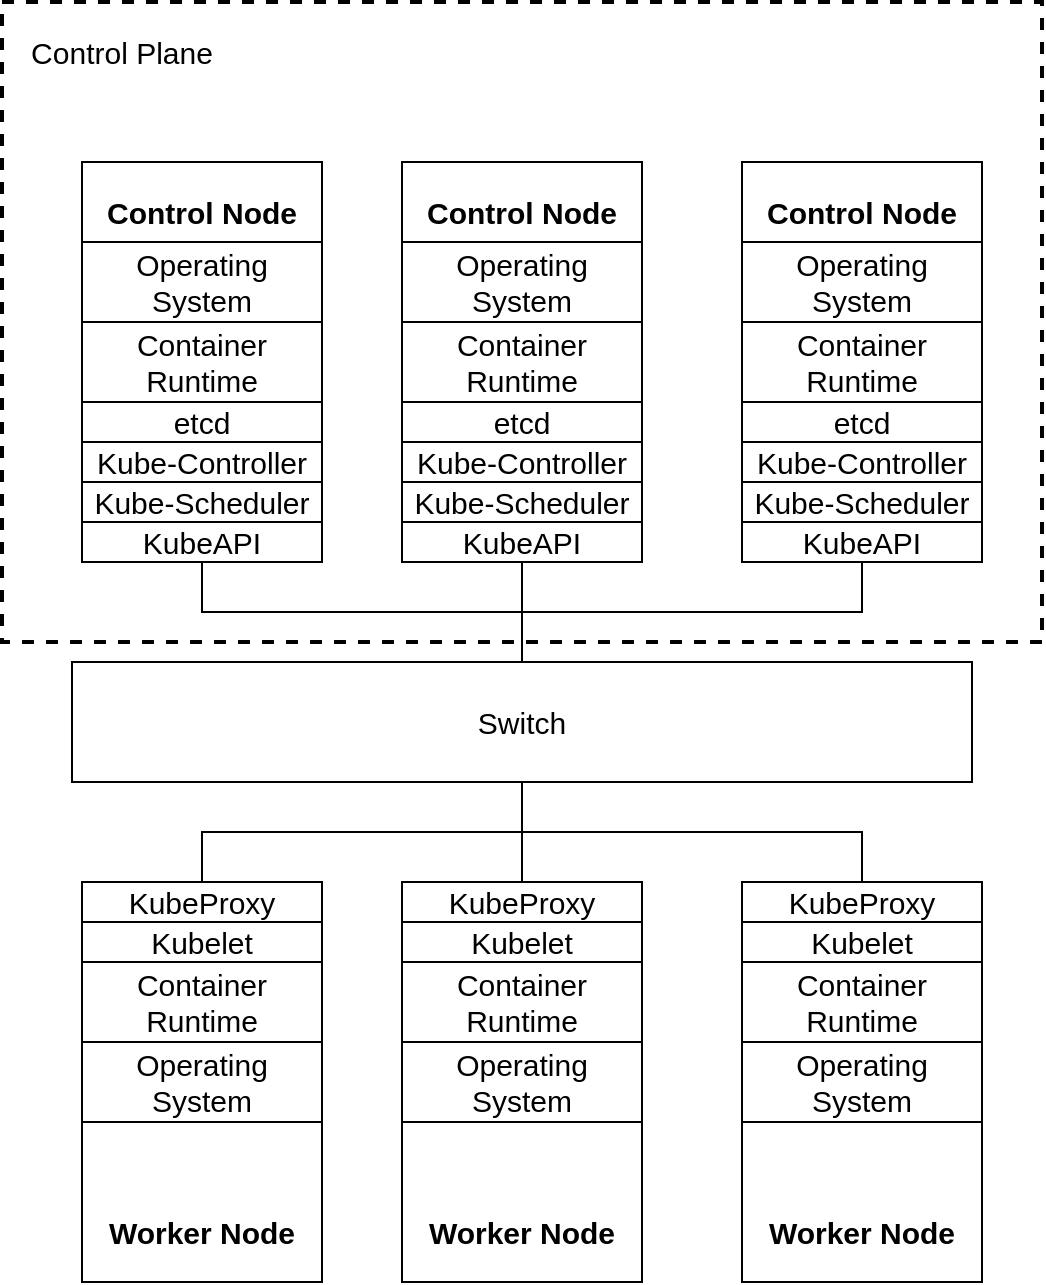 <mxfile version="16.1.0" type="device"><diagram id="gmMbsnO02W2HgdbxkYqL" name="Page-1"><mxGraphModel dx="2889" dy="1105" grid="1" gridSize="10" guides="1" tooltips="1" connect="1" arrows="1" fold="1" page="1" pageScale="1" pageWidth="827" pageHeight="1169" math="0" shadow="0"><root><mxCell id="0"/><mxCell id="1" parent="0"/><mxCell id="DTO6wKZc4Bj4OnTumC6Z-7" value="" style="rounded=0;whiteSpace=wrap;html=1;fillColor=none;dashed=1;strokeColor=#000000;strokeWidth=2;" vertex="1" parent="1"><mxGeometry y="240" width="520" height="320" as="geometry"/></mxCell><mxCell id="DTO6wKZc4Bj4OnTumC6Z-30" value="" style="edgeStyle=orthogonalEdgeStyle;rounded=0;orthogonalLoop=1;jettySize=auto;html=1;fontSize=15;endArrow=none;endFill=0;" edge="1" parent="1" source="DTO6wKZc4Bj4OnTumC6Z-1" target="DTO6wKZc4Bj4OnTumC6Z-16"><mxGeometry relative="1" as="geometry"/></mxCell><mxCell id="DTO6wKZc4Bj4OnTumC6Z-1" value="" style="rounded=0;whiteSpace=wrap;html=1;fillColor=none;" vertex="1" parent="1"><mxGeometry x="40" y="320" width="120" height="200" as="geometry"/></mxCell><mxCell id="DTO6wKZc4Bj4OnTumC6Z-27" value="" style="edgeStyle=orthogonalEdgeStyle;rounded=0;orthogonalLoop=1;jettySize=auto;html=1;fontSize=15;endArrow=none;endFill=0;" edge="1" parent="1" source="DTO6wKZc4Bj4OnTumC6Z-2" target="DTO6wKZc4Bj4OnTumC6Z-16"><mxGeometry relative="1" as="geometry"/></mxCell><mxCell id="DTO6wKZc4Bj4OnTumC6Z-2" value="" style="rounded=0;whiteSpace=wrap;html=1;fillColor=none;" vertex="1" parent="1"><mxGeometry x="200" y="320" width="120" height="200" as="geometry"/></mxCell><mxCell id="DTO6wKZc4Bj4OnTumC6Z-31" value="" style="edgeStyle=orthogonalEdgeStyle;rounded=0;orthogonalLoop=1;jettySize=auto;html=1;fontSize=15;endArrow=none;endFill=0;" edge="1" parent="1" source="DTO6wKZc4Bj4OnTumC6Z-3" target="DTO6wKZc4Bj4OnTumC6Z-16"><mxGeometry relative="1" as="geometry"/></mxCell><mxCell id="DTO6wKZc4Bj4OnTumC6Z-3" value="" style="rounded=0;whiteSpace=wrap;html=1;fillColor=none;" vertex="1" parent="1"><mxGeometry x="370" y="320" width="120" height="200" as="geometry"/></mxCell><mxCell id="DTO6wKZc4Bj4OnTumC6Z-28" value="" style="edgeStyle=orthogonalEdgeStyle;rounded=0;orthogonalLoop=1;jettySize=auto;html=1;fontSize=15;endArrow=none;endFill=0;" edge="1" parent="1" source="DTO6wKZc4Bj4OnTumC6Z-4" target="DTO6wKZc4Bj4OnTumC6Z-16"><mxGeometry relative="1" as="geometry"/></mxCell><mxCell id="DTO6wKZc4Bj4OnTumC6Z-4" value="" style="rounded=0;whiteSpace=wrap;html=1;fillColor=none;" vertex="1" parent="1"><mxGeometry x="40" y="680" width="120" height="200" as="geometry"/></mxCell><mxCell id="DTO6wKZc4Bj4OnTumC6Z-26" value="" style="edgeStyle=orthogonalEdgeStyle;rounded=0;orthogonalLoop=1;jettySize=auto;html=1;fontSize=15;endArrow=none;endFill=0;" edge="1" parent="1" source="DTO6wKZc4Bj4OnTumC6Z-5" target="DTO6wKZc4Bj4OnTumC6Z-16"><mxGeometry relative="1" as="geometry"/></mxCell><mxCell id="DTO6wKZc4Bj4OnTumC6Z-5" value="" style="rounded=0;whiteSpace=wrap;html=1;fillColor=none;" vertex="1" parent="1"><mxGeometry x="200" y="680" width="120" height="200" as="geometry"/></mxCell><mxCell id="DTO6wKZc4Bj4OnTumC6Z-29" value="" style="edgeStyle=orthogonalEdgeStyle;rounded=0;orthogonalLoop=1;jettySize=auto;html=1;fontSize=15;endArrow=none;endFill=0;" edge="1" parent="1" source="DTO6wKZc4Bj4OnTumC6Z-6" target="DTO6wKZc4Bj4OnTumC6Z-16"><mxGeometry relative="1" as="geometry"/></mxCell><mxCell id="DTO6wKZc4Bj4OnTumC6Z-6" value="" style="rounded=0;whiteSpace=wrap;html=1;fillColor=none;" vertex="1" parent="1"><mxGeometry x="370" y="680" width="120" height="200" as="geometry"/></mxCell><mxCell id="DTO6wKZc4Bj4OnTumC6Z-8" value="&lt;font style=&quot;font-size: 15px&quot;&gt;Control Plane&lt;/font&gt;" style="text;html=1;strokeColor=none;fillColor=none;align=center;verticalAlign=middle;whiteSpace=wrap;rounded=0;dashed=1;" vertex="1" parent="1"><mxGeometry x="10" y="250" width="100" height="30" as="geometry"/></mxCell><mxCell id="DTO6wKZc4Bj4OnTumC6Z-9" value="Control Node" style="text;html=1;strokeColor=none;fillColor=none;align=center;verticalAlign=middle;whiteSpace=wrap;rounded=0;dashed=1;fontSize=15;fontStyle=1" vertex="1" parent="1"><mxGeometry x="50" y="330" width="100" height="30" as="geometry"/></mxCell><mxCell id="DTO6wKZc4Bj4OnTumC6Z-10" value="Control Node" style="text;html=1;strokeColor=none;fillColor=none;align=center;verticalAlign=middle;whiteSpace=wrap;rounded=0;dashed=1;fontSize=15;fontStyle=1" vertex="1" parent="1"><mxGeometry x="210" y="330" width="100" height="30" as="geometry"/></mxCell><mxCell id="DTO6wKZc4Bj4OnTumC6Z-11" value="Control Node" style="text;html=1;strokeColor=none;fillColor=none;align=center;verticalAlign=middle;whiteSpace=wrap;rounded=0;dashed=1;fontSize=15;fontStyle=1" vertex="1" parent="1"><mxGeometry x="380" y="330" width="100" height="30" as="geometry"/></mxCell><mxCell id="DTO6wKZc4Bj4OnTumC6Z-12" value="Worker Node" style="text;html=1;strokeColor=none;fillColor=none;align=center;verticalAlign=middle;whiteSpace=wrap;rounded=0;dashed=1;fontSize=15;fontStyle=1" vertex="1" parent="1"><mxGeometry x="50" y="840" width="100" height="30" as="geometry"/></mxCell><mxCell id="DTO6wKZc4Bj4OnTumC6Z-13" value="Worker Node" style="text;html=1;strokeColor=none;fillColor=none;align=center;verticalAlign=middle;whiteSpace=wrap;rounded=0;dashed=1;fontSize=15;fontStyle=1" vertex="1" parent="1"><mxGeometry x="210" y="840" width="100" height="30" as="geometry"/></mxCell><mxCell id="DTO6wKZc4Bj4OnTumC6Z-14" value="Worker Node" style="text;html=1;strokeColor=none;fillColor=none;align=center;verticalAlign=middle;whiteSpace=wrap;rounded=0;dashed=1;fontSize=15;fontStyle=1" vertex="1" parent="1"><mxGeometry x="380" y="840" width="100" height="30" as="geometry"/></mxCell><mxCell id="DTO6wKZc4Bj4OnTumC6Z-16" value="Switch" style="rounded=0;whiteSpace=wrap;html=1;fontSize=15;strokeColor=#000000;strokeWidth=1;fillColor=none;" vertex="1" parent="1"><mxGeometry x="35" y="570" width="450" height="60" as="geometry"/></mxCell><mxCell id="DTO6wKZc4Bj4OnTumC6Z-32" value="Container Runtime" style="rounded=0;whiteSpace=wrap;html=1;fontSize=15;strokeColor=#000000;strokeWidth=1;fillColor=none;" vertex="1" parent="1"><mxGeometry x="40" y="400" width="120" height="40" as="geometry"/></mxCell><mxCell id="DTO6wKZc4Bj4OnTumC6Z-35" value="Container Runtime" style="rounded=0;whiteSpace=wrap;html=1;fontSize=15;strokeColor=#000000;strokeWidth=1;fillColor=none;" vertex="1" parent="1"><mxGeometry x="40" y="720" width="120" height="40" as="geometry"/></mxCell><mxCell id="DTO6wKZc4Bj4OnTumC6Z-38" value="KubeProxy" style="rounded=0;whiteSpace=wrap;html=1;fontSize=15;strokeColor=#000000;strokeWidth=1;fillColor=none;" vertex="1" parent="1"><mxGeometry x="40" y="680" width="120" height="20" as="geometry"/></mxCell><mxCell id="DTO6wKZc4Bj4OnTumC6Z-39" value="KubeProxy" style="rounded=0;whiteSpace=wrap;html=1;fontSize=15;strokeColor=#000000;strokeWidth=1;fillColor=none;" vertex="1" parent="1"><mxGeometry x="200" y="680" width="120" height="20" as="geometry"/></mxCell><mxCell id="DTO6wKZc4Bj4OnTumC6Z-40" value="KubeProxy" style="rounded=0;whiteSpace=wrap;html=1;fontSize=15;strokeColor=#000000;strokeWidth=1;fillColor=none;" vertex="1" parent="1"><mxGeometry x="370" y="680" width="120" height="20" as="geometry"/></mxCell><mxCell id="DTO6wKZc4Bj4OnTumC6Z-41" value="KubeAPI&lt;span style=&quot;color: rgba(0 , 0 , 0 , 0) ; font-family: monospace ; font-size: 0px&quot;&gt;%3CmxGraphModel%3E%3Croot%3E%3CmxCell%20id%3D%220%22%2F%3E%3CmxCell%20id%3D%221%22%20parent%3D%220%22%2F%3E%3CmxCell%20id%3D%222%22%20value%3D%22KubeProxy%22%20style%3D%22rounded%3D0%3BwhiteSpace%3Dwrap%3Bhtml%3D1%3BfontSize%3D15%3BstrokeColor%3D%23000000%3BstrokeWidth%3D1%3BfillColor%3Dnone%3B%22%20vertex%3D%221%22%20parent%3D%221%22%3E%3CmxGeometry%20x%3D%22370%22%20y%3D%22460%22%20width%3D%22120%22%20height%3D%2260%22%20as%3D%22geometry%22%2F%3E%3C%2FmxCell%3E%3C%2Froot%3E%3C%2FmxGraphModel%3E&lt;/span&gt;" style="rounded=0;whiteSpace=wrap;html=1;fontSize=15;strokeColor=#000000;strokeWidth=1;fillColor=none;" vertex="1" parent="1"><mxGeometry x="40" y="500" width="120" height="20" as="geometry"/></mxCell><mxCell id="DTO6wKZc4Bj4OnTumC6Z-43" value="KubeAPI&lt;span style=&quot;color: rgba(0 , 0 , 0 , 0) ; font-family: monospace ; font-size: 0px&quot;&gt;%3CmxGraphModel%3E%3Croot%3E%3CmxCell%20id%3D%220%22%2F%3E%3CmxCell%20id%3D%221%22%20parent%3D%220%22%2F%3E%3CmxCell%20id%3D%222%22%20value%3D%22KubeProxy%22%20style%3D%22rounded%3D0%3BwhiteSpace%3Dwrap%3Bhtml%3D1%3BfontSize%3D15%3BstrokeColor%3D%23000000%3BstrokeWidth%3D1%3BfillColor%3Dnone%3B%22%20vertex%3D%221%22%20parent%3D%221%22%3E%3CmxGeometry%20x%3D%22370%22%20y%3D%22460%22%20width%3D%22120%22%20height%3D%2260%22%20as%3D%22geometry%22%2F%3E%3C%2FmxCell%3E%3C%2Froot%3E%3C%2FmxGraphModel%3E&lt;/span&gt;" style="rounded=0;whiteSpace=wrap;html=1;fontSize=15;strokeColor=#000000;strokeWidth=1;fillColor=none;" vertex="1" parent="1"><mxGeometry x="200" y="500" width="120" height="20" as="geometry"/></mxCell><mxCell id="DTO6wKZc4Bj4OnTumC6Z-44" value="KubeAPI&lt;span style=&quot;color: rgba(0 , 0 , 0 , 0) ; font-family: monospace ; font-size: 0px&quot;&gt;%3CmxGraphModel%3E%3Croot%3E%3CmxCell%20id%3D%220%22%2F%3E%3CmxCell%20id%3D%221%22%20parent%3D%220%22%2F%3E%3CmxCell%20id%3D%222%22%20value%3D%22KubeProxy%22%20style%3D%22rounded%3D0%3BwhiteSpace%3Dwrap%3Bhtml%3D1%3BfontSize%3D15%3BstrokeColor%3D%23000000%3BstrokeWidth%3D1%3BfillColor%3Dnone%3B%22%20vertex%3D%221%22%20parent%3D%221%22%3E%3CmxGeometry%20x%3D%22370%22%20y%3D%22460%22%20width%3D%22120%22%20height%3D%2260%22%20as%3D%22geometry%22%2F%3E%3C%2FmxCell%3E%3C%2Froot%3E%3C%2FmxGraphModel%3E&lt;/span&gt;" style="rounded=0;whiteSpace=wrap;html=1;fontSize=15;strokeColor=#000000;strokeWidth=1;fillColor=none;" vertex="1" parent="1"><mxGeometry x="370" y="500" width="120" height="20" as="geometry"/></mxCell><mxCell id="DTO6wKZc4Bj4OnTumC6Z-45" value="Kube-Scheduler" style="rounded=0;whiteSpace=wrap;html=1;fontSize=15;strokeColor=#000000;strokeWidth=1;fillColor=none;" vertex="1" parent="1"><mxGeometry x="40" y="480" width="120" height="20" as="geometry"/></mxCell><mxCell id="DTO6wKZc4Bj4OnTumC6Z-46" value="Kube-Scheduler" style="rounded=0;whiteSpace=wrap;html=1;fontSize=15;strokeColor=#000000;strokeWidth=1;fillColor=none;" vertex="1" parent="1"><mxGeometry x="200" y="480" width="120" height="20" as="geometry"/></mxCell><mxCell id="DTO6wKZc4Bj4OnTumC6Z-47" value="Kube-Scheduler" style="rounded=0;whiteSpace=wrap;html=1;fontSize=15;strokeColor=#000000;strokeWidth=1;fillColor=none;" vertex="1" parent="1"><mxGeometry x="370" y="480" width="120" height="20" as="geometry"/></mxCell><mxCell id="DTO6wKZc4Bj4OnTumC6Z-48" value="Kube-Controller&lt;span style=&quot;color: rgba(0 , 0 , 0 , 0) ; font-family: monospace ; font-size: 0px&quot;&gt;%3CmxGraphModel%3E%3Croot%3E%3CmxCell%20id%3D%220%22%2F%3E%3CmxCell%20id%3D%221%22%20parent%3D%220%22%2F%3E%3CmxCell%20id%3D%222%22%20value%3D%22Kube-Scheduler%22%20style%3D%22rounded%3D0%3BwhiteSpace%3Dwrap%3Bhtml%3D1%3BfontSize%3D15%3BstrokeColor%3D%23000000%3BstrokeWidth%3D1%3BfillColor%3Dnone%3B%22%20vertex%3D%221%22%20parent%3D%221%22%3E%3CmxGeometry%20x%3D%22200%22%20y%3D%22440%22%20width%3D%22120%22%20height%3D%2260%22%20as%3D%22geometry%22%2F%3E%3C%2FmxCell%3E%3C%2Froot%3E%3C%2FmxGraphModel%3E&lt;/span&gt;" style="rounded=0;whiteSpace=wrap;html=1;fontSize=15;strokeColor=#000000;strokeWidth=1;fillColor=none;" vertex="1" parent="1"><mxGeometry x="40" y="460" width="120" height="20" as="geometry"/></mxCell><mxCell id="DTO6wKZc4Bj4OnTumC6Z-49" value="Kube-Controller&lt;span style=&quot;color: rgba(0 , 0 , 0 , 0) ; font-family: monospace ; font-size: 0px&quot;&gt;%3CmxGraphModel%3E%3Croot%3E%3CmxCell%20id%3D%220%22%2F%3E%3CmxCell%20id%3D%221%22%20parent%3D%220%22%2F%3E%3CmxCell%20id%3D%222%22%20value%3D%22Kube-Scheduler%22%20style%3D%22rounded%3D0%3BwhiteSpace%3Dwrap%3Bhtml%3D1%3BfontSize%3D15%3BstrokeColor%3D%23000000%3BstrokeWidth%3D1%3BfillColor%3Dnone%3B%22%20vertex%3D%221%22%20parent%3D%221%22%3E%3CmxGeometry%20x%3D%22200%22%20y%3D%22440%22%20width%3D%22120%22%20height%3D%2260%22%20as%3D%22geometry%22%2F%3E%3C%2FmxCell%3E%3C%2Froot%3E%3C%2FmxGraphModel%3E&lt;/span&gt;" style="rounded=0;whiteSpace=wrap;html=1;fontSize=15;strokeColor=#000000;strokeWidth=1;fillColor=none;" vertex="1" parent="1"><mxGeometry x="200" y="460" width="120" height="20" as="geometry"/></mxCell><mxCell id="DTO6wKZc4Bj4OnTumC6Z-50" value="Kube-Controller&lt;span style=&quot;color: rgba(0 , 0 , 0 , 0) ; font-family: monospace ; font-size: 0px&quot;&gt;%3CmxGraphModel%3E%3Croot%3E%3CmxCell%20id%3D%220%22%2F%3E%3CmxCell%20id%3D%221%22%20parent%3D%220%22%2F%3E%3CmxCell%20id%3D%222%22%20value%3D%22Kube-Scheduler%22%20style%3D%22rounded%3D0%3BwhiteSpace%3Dwrap%3Bhtml%3D1%3BfontSize%3D15%3BstrokeColor%3D%23000000%3BstrokeWidth%3D1%3BfillColor%3Dnone%3B%22%20vertex%3D%221%22%20parent%3D%221%22%3E%3CmxGeometry%20x%3D%22200%22%20y%3D%22440%22%20width%3D%22120%22%20height%3D%2260%22%20as%3D%22geometry%22%2F%3E%3C%2FmxCell%3E%3C%2Froot%3E%3C%2FmxGraphModel%3E&lt;/span&gt;" style="rounded=0;whiteSpace=wrap;html=1;fontSize=15;strokeColor=#000000;strokeWidth=1;fillColor=none;" vertex="1" parent="1"><mxGeometry x="370" y="460" width="120" height="20" as="geometry"/></mxCell><mxCell id="DTO6wKZc4Bj4OnTumC6Z-51" value="etcd" style="rounded=0;whiteSpace=wrap;html=1;fontSize=15;strokeColor=#000000;strokeWidth=1;fillColor=none;" vertex="1" parent="1"><mxGeometry x="40" y="440" width="120" height="20" as="geometry"/></mxCell><mxCell id="DTO6wKZc4Bj4OnTumC6Z-52" value="etcd" style="rounded=0;whiteSpace=wrap;html=1;fontSize=15;strokeColor=#000000;strokeWidth=1;fillColor=none;" vertex="1" parent="1"><mxGeometry x="200" y="440" width="120" height="20" as="geometry"/></mxCell><mxCell id="DTO6wKZc4Bj4OnTumC6Z-53" value="etcd" style="rounded=0;whiteSpace=wrap;html=1;fontSize=15;strokeColor=#000000;strokeWidth=1;fillColor=none;" vertex="1" parent="1"><mxGeometry x="370" y="440" width="120" height="20" as="geometry"/></mxCell><mxCell id="DTO6wKZc4Bj4OnTumC6Z-55" value="Container Runtime" style="rounded=0;whiteSpace=wrap;html=1;fontSize=15;strokeColor=#000000;strokeWidth=1;fillColor=none;" vertex="1" parent="1"><mxGeometry x="200" y="400" width="120" height="40" as="geometry"/></mxCell><mxCell id="DTO6wKZc4Bj4OnTumC6Z-56" value="Container Runtime" style="rounded=0;whiteSpace=wrap;html=1;fontSize=15;strokeColor=#000000;strokeWidth=1;fillColor=none;" vertex="1" parent="1"><mxGeometry x="370" y="400" width="120" height="40" as="geometry"/></mxCell><mxCell id="DTO6wKZc4Bj4OnTumC6Z-57" value="Operating System" style="rounded=0;whiteSpace=wrap;html=1;fontSize=15;strokeColor=#000000;strokeWidth=1;fillColor=none;" vertex="1" parent="1"><mxGeometry x="40" y="360" width="120" height="40" as="geometry"/></mxCell><mxCell id="DTO6wKZc4Bj4OnTumC6Z-58" value="Operating System" style="rounded=0;whiteSpace=wrap;html=1;fontSize=15;strokeColor=#000000;strokeWidth=1;fillColor=none;" vertex="1" parent="1"><mxGeometry x="200" y="360" width="120" height="40" as="geometry"/></mxCell><mxCell id="DTO6wKZc4Bj4OnTumC6Z-59" value="Operating System" style="rounded=0;whiteSpace=wrap;html=1;fontSize=15;strokeColor=#000000;strokeWidth=1;fillColor=none;" vertex="1" parent="1"><mxGeometry x="370" y="360" width="120" height="40" as="geometry"/></mxCell><mxCell id="DTO6wKZc4Bj4OnTumC6Z-61" value="Kubelet" style="rounded=0;whiteSpace=wrap;html=1;fontSize=15;strokeColor=#000000;strokeWidth=1;fillColor=none;" vertex="1" parent="1"><mxGeometry x="40" y="700" width="120" height="20" as="geometry"/></mxCell><mxCell id="DTO6wKZc4Bj4OnTumC6Z-62" value="Kubelet" style="rounded=0;whiteSpace=wrap;html=1;fontSize=15;strokeColor=#000000;strokeWidth=1;fillColor=none;" vertex="1" parent="1"><mxGeometry x="200" y="700" width="120" height="20" as="geometry"/></mxCell><mxCell id="DTO6wKZc4Bj4OnTumC6Z-63" value="Kubelet" style="rounded=0;whiteSpace=wrap;html=1;fontSize=15;strokeColor=#000000;strokeWidth=1;fillColor=none;" vertex="1" parent="1"><mxGeometry x="370" y="700" width="120" height="20" as="geometry"/></mxCell><mxCell id="DTO6wKZc4Bj4OnTumC6Z-64" value="Container Runtime" style="rounded=0;whiteSpace=wrap;html=1;fontSize=15;strokeColor=#000000;strokeWidth=1;fillColor=none;" vertex="1" parent="1"><mxGeometry x="200" y="720" width="120" height="40" as="geometry"/></mxCell><mxCell id="DTO6wKZc4Bj4OnTumC6Z-65" value="Container Runtime" style="rounded=0;whiteSpace=wrap;html=1;fontSize=15;strokeColor=#000000;strokeWidth=1;fillColor=none;" vertex="1" parent="1"><mxGeometry x="370" y="720" width="120" height="40" as="geometry"/></mxCell><mxCell id="DTO6wKZc4Bj4OnTumC6Z-66" value="Operating System" style="rounded=0;whiteSpace=wrap;html=1;fontSize=15;strokeColor=#000000;strokeWidth=1;fillColor=none;" vertex="1" parent="1"><mxGeometry x="40" y="760" width="120" height="40" as="geometry"/></mxCell><mxCell id="DTO6wKZc4Bj4OnTumC6Z-67" value="Operating System" style="rounded=0;whiteSpace=wrap;html=1;fontSize=15;strokeColor=#000000;strokeWidth=1;fillColor=none;" vertex="1" parent="1"><mxGeometry x="200" y="760" width="120" height="40" as="geometry"/></mxCell><mxCell id="DTO6wKZc4Bj4OnTumC6Z-68" value="Operating System" style="rounded=0;whiteSpace=wrap;html=1;fontSize=15;strokeColor=#000000;strokeWidth=1;fillColor=none;" vertex="1" parent="1"><mxGeometry x="370" y="760" width="120" height="40" as="geometry"/></mxCell></root></mxGraphModel></diagram></mxfile>